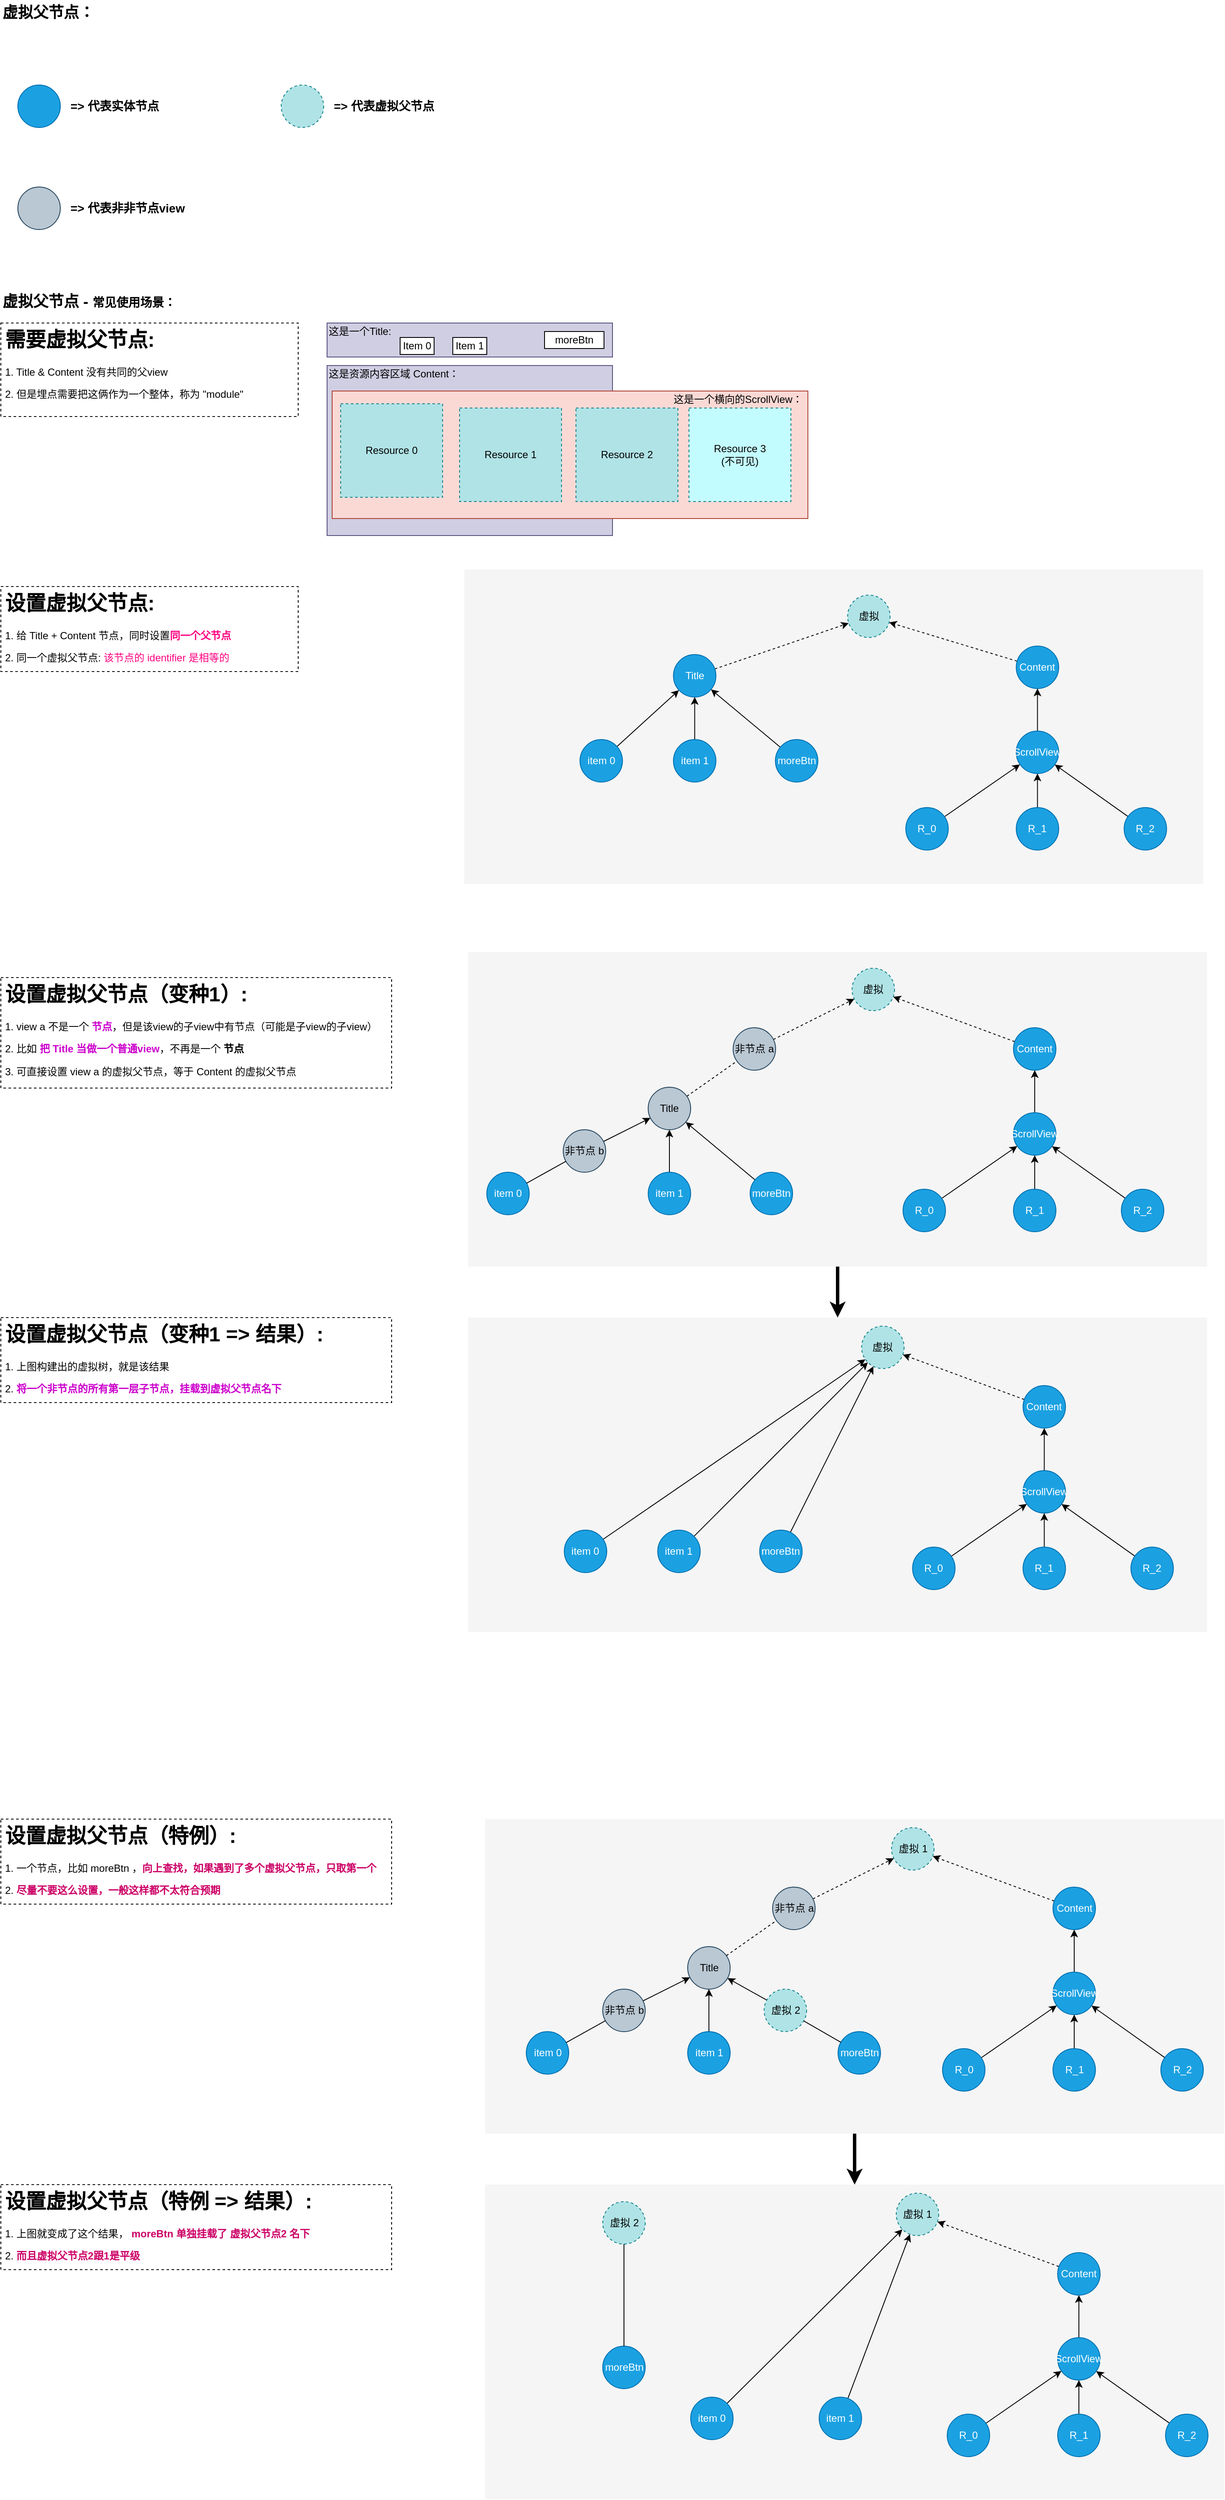 <mxfile version="15.2.9" type="github">
  <diagram id="3_sE-vV-cq98WUEVYZYl" name="Page-1">
    <mxGraphModel dx="2022" dy="1129" grid="1" gridSize="10" guides="1" tooltips="1" connect="1" arrows="1" fold="1" page="1" pageScale="1" pageWidth="827" pageHeight="1169" math="0" shadow="0">
      <root>
        <mxCell id="0" />
        <mxCell id="1" parent="0" />
        <mxCell id="PMKHWleo4ZkFc0uf_kHP-164" value="" style="rounded=0;whiteSpace=wrap;html=1;dashed=1;strokeColor=none;fillColor=#f5f5f5;fontColor=#333333;" vertex="1" parent="1">
          <mxGeometry x="575.5" y="700" width="870" height="370" as="geometry" />
        </mxCell>
        <mxCell id="PMKHWleo4ZkFc0uf_kHP-162" style="edgeStyle=none;rounded=0;orthogonalLoop=1;jettySize=auto;html=1;strokeWidth=4;" edge="1" parent="1" source="PMKHWleo4ZkFc0uf_kHP-135" target="PMKHWleo4ZkFc0uf_kHP-136">
          <mxGeometry relative="1" as="geometry" />
        </mxCell>
        <mxCell id="PMKHWleo4ZkFc0uf_kHP-135" value="" style="rounded=0;whiteSpace=wrap;html=1;dashed=1;strokeColor=none;fillColor=#f5f5f5;fontColor=#333333;" vertex="1" parent="1">
          <mxGeometry x="600" y="2170" width="870" height="370" as="geometry" />
        </mxCell>
        <mxCell id="PMKHWleo4ZkFc0uf_kHP-132" value="" style="rounded=0;whiteSpace=wrap;html=1;dashed=1;strokeColor=none;fillColor=#f5f5f5;fontColor=#333333;" vertex="1" parent="1">
          <mxGeometry x="580" y="1580" width="870" height="370" as="geometry" />
        </mxCell>
        <mxCell id="PMKHWleo4ZkFc0uf_kHP-133" style="edgeStyle=none;rounded=0;orthogonalLoop=1;jettySize=auto;html=1;strokeWidth=4;" edge="1" parent="1" source="PMKHWleo4ZkFc0uf_kHP-131" target="PMKHWleo4ZkFc0uf_kHP-132">
          <mxGeometry relative="1" as="geometry" />
        </mxCell>
        <mxCell id="PMKHWleo4ZkFc0uf_kHP-131" value="" style="rounded=0;whiteSpace=wrap;html=1;dashed=1;strokeColor=none;fillColor=#f5f5f5;fontColor=#333333;" vertex="1" parent="1">
          <mxGeometry x="580" y="1150" width="870" height="370" as="geometry" />
        </mxCell>
        <mxCell id="PMKHWleo4ZkFc0uf_kHP-1" value="&lt;b&gt;&lt;font style=&quot;font-size: 18px&quot;&gt;虚拟父节点：&lt;/font&gt;&lt;/b&gt;" style="text;html=1;strokeColor=none;fillColor=none;align=left;verticalAlign=middle;whiteSpace=wrap;rounded=0;" vertex="1" parent="1">
          <mxGeometry x="30" y="30" width="180" height="30" as="geometry" />
        </mxCell>
        <mxCell id="PMKHWleo4ZkFc0uf_kHP-2" value="" style="ellipse;whiteSpace=wrap;html=1;aspect=fixed;fillColor=#1ba1e2;strokeColor=#006EAF;fontColor=#ffffff;" vertex="1" parent="1">
          <mxGeometry x="50" y="130" width="50" height="50" as="geometry" />
        </mxCell>
        <mxCell id="PMKHWleo4ZkFc0uf_kHP-3" value="" style="ellipse;whiteSpace=wrap;html=1;aspect=fixed;fillColor=#b0e3e6;strokeColor=#0e8088;dashed=1;" vertex="1" parent="1">
          <mxGeometry x="360" y="130" width="50" height="50" as="geometry" />
        </mxCell>
        <mxCell id="PMKHWleo4ZkFc0uf_kHP-4" value="&lt;font style=&quot;font-size: 14px&quot;&gt;&lt;b&gt;=&amp;gt; 代表实体节点&lt;/b&gt;&lt;/font&gt;" style="text;html=1;strokeColor=none;fillColor=none;align=left;verticalAlign=middle;whiteSpace=wrap;rounded=0;" vertex="1" parent="1">
          <mxGeometry x="110" y="145" width="150" height="20" as="geometry" />
        </mxCell>
        <mxCell id="PMKHWleo4ZkFc0uf_kHP-5" value="&lt;font style=&quot;font-size: 14px&quot;&gt;&lt;b&gt;=&amp;gt; 代表虚拟父节点&lt;/b&gt;&lt;/font&gt;" style="text;html=1;strokeColor=none;fillColor=none;align=left;verticalAlign=middle;whiteSpace=wrap;rounded=0;" vertex="1" parent="1">
          <mxGeometry x="420" y="145" width="150" height="20" as="geometry" />
        </mxCell>
        <mxCell id="PMKHWleo4ZkFc0uf_kHP-31" style="edgeStyle=none;rounded=0;orthogonalLoop=1;jettySize=auto;html=1;dashed=1;" edge="1" parent="1" source="PMKHWleo4ZkFc0uf_kHP-6" target="PMKHWleo4ZkFc0uf_kHP-29">
          <mxGeometry relative="1" as="geometry" />
        </mxCell>
        <mxCell id="PMKHWleo4ZkFc0uf_kHP-6" value="Content" style="ellipse;whiteSpace=wrap;html=1;aspect=fixed;fillColor=#1ba1e2;strokeColor=#006EAF;fontColor=#ffffff;" vertex="1" parent="1">
          <mxGeometry x="1225.25" y="790" width="50" height="50" as="geometry" />
        </mxCell>
        <mxCell id="PMKHWleo4ZkFc0uf_kHP-8" value="&lt;b&gt;&lt;font style=&quot;font-size: 18px&quot;&gt;虚拟父节点 - &lt;/font&gt;&lt;font style=&quot;font-size: 14px&quot;&gt;常见使用场景：&lt;/font&gt;&lt;/b&gt;" style="text;html=1;strokeColor=none;fillColor=none;align=left;verticalAlign=middle;whiteSpace=wrap;rounded=0;" vertex="1" parent="1">
          <mxGeometry x="30" y="370" width="270" height="30" as="geometry" />
        </mxCell>
        <mxCell id="PMKHWleo4ZkFc0uf_kHP-9" value="" style="ellipse;whiteSpace=wrap;html=1;aspect=fixed;fillColor=#bac8d3;strokeColor=#23445d;" vertex="1" parent="1">
          <mxGeometry x="50" y="250" width="50" height="50" as="geometry" />
        </mxCell>
        <mxCell id="PMKHWleo4ZkFc0uf_kHP-10" value="&lt;font style=&quot;font-size: 14px&quot;&gt;&lt;b&gt;=&amp;gt; 代表非非节点view&lt;/b&gt;&lt;/font&gt;" style="text;html=1;strokeColor=none;fillColor=none;align=left;verticalAlign=middle;whiteSpace=wrap;rounded=0;" vertex="1" parent="1">
          <mxGeometry x="110" y="265" width="170" height="20" as="geometry" />
        </mxCell>
        <mxCell id="PMKHWleo4ZkFc0uf_kHP-30" style="rounded=0;orthogonalLoop=1;jettySize=auto;html=1;dashed=1;" edge="1" parent="1" source="PMKHWleo4ZkFc0uf_kHP-11" target="PMKHWleo4ZkFc0uf_kHP-29">
          <mxGeometry relative="1" as="geometry" />
        </mxCell>
        <mxCell id="PMKHWleo4ZkFc0uf_kHP-11" value="Title" style="ellipse;whiteSpace=wrap;html=1;aspect=fixed;fillColor=#1ba1e2;strokeColor=#006EAF;fontColor=#ffffff;" vertex="1" parent="1">
          <mxGeometry x="821.75" y="800" width="50" height="50" as="geometry" />
        </mxCell>
        <mxCell id="PMKHWleo4ZkFc0uf_kHP-12" value="" style="rounded=0;whiteSpace=wrap;html=1;fillColor=#d0cee2;strokeColor=#56517e;" vertex="1" parent="1">
          <mxGeometry x="414" y="410" width="336" height="40" as="geometry" />
        </mxCell>
        <mxCell id="PMKHWleo4ZkFc0uf_kHP-13" value="" style="rounded=0;whiteSpace=wrap;html=1;fillColor=#d0cee2;strokeColor=#56517e;" vertex="1" parent="1">
          <mxGeometry x="414" y="460" width="336" height="200" as="geometry" />
        </mxCell>
        <mxCell id="PMKHWleo4ZkFc0uf_kHP-14" value="这是资源内容区域 Content：" style="text;html=1;strokeColor=none;fillColor=none;align=left;verticalAlign=middle;whiteSpace=wrap;rounded=0;" vertex="1" parent="1">
          <mxGeometry x="414" y="460" width="186" height="20" as="geometry" />
        </mxCell>
        <mxCell id="PMKHWleo4ZkFc0uf_kHP-15" value="这是一个Title:" style="text;html=1;strokeColor=none;fillColor=none;align=left;verticalAlign=middle;whiteSpace=wrap;rounded=0;" vertex="1" parent="1">
          <mxGeometry x="414" y="410" width="86" height="20" as="geometry" />
        </mxCell>
        <mxCell id="PMKHWleo4ZkFc0uf_kHP-16" value="Item 0" style="rounded=0;whiteSpace=wrap;html=1;" vertex="1" parent="1">
          <mxGeometry x="500" y="427" width="40" height="20" as="geometry" />
        </mxCell>
        <mxCell id="PMKHWleo4ZkFc0uf_kHP-17" value="Item 1" style="rounded=0;whiteSpace=wrap;html=1;" vertex="1" parent="1">
          <mxGeometry x="562" y="427" width="40" height="20" as="geometry" />
        </mxCell>
        <mxCell id="PMKHWleo4ZkFc0uf_kHP-18" value="moreBtn" style="rounded=0;whiteSpace=wrap;html=1;" vertex="1" parent="1">
          <mxGeometry x="670" y="420" width="70" height="20" as="geometry" />
        </mxCell>
        <mxCell id="PMKHWleo4ZkFc0uf_kHP-20" value="" style="rounded=0;whiteSpace=wrap;html=1;fillColor=#fad9d5;strokeColor=#ae4132;" vertex="1" parent="1">
          <mxGeometry x="420" y="490" width="560" height="150" as="geometry" />
        </mxCell>
        <mxCell id="PMKHWleo4ZkFc0uf_kHP-21" value="这是一个横向的ScrollView：" style="text;html=1;strokeColor=none;fillColor=none;align=left;verticalAlign=middle;whiteSpace=wrap;rounded=0;" vertex="1" parent="1">
          <mxGeometry x="820" y="490" width="160" height="20" as="geometry" />
        </mxCell>
        <mxCell id="PMKHWleo4ZkFc0uf_kHP-23" value="Resource 0" style="rounded=0;whiteSpace=wrap;html=1;dashed=1;strokeColor=#0e8088;fillColor=#b0e3e6;" vertex="1" parent="1">
          <mxGeometry x="430" y="505" width="120" height="110" as="geometry" />
        </mxCell>
        <mxCell id="PMKHWleo4ZkFc0uf_kHP-24" value="Resource 1" style="rounded=0;whiteSpace=wrap;html=1;dashed=1;strokeColor=#0e8088;fillColor=#b0e3e6;" vertex="1" parent="1">
          <mxGeometry x="570" y="510" width="120" height="110" as="geometry" />
        </mxCell>
        <mxCell id="PMKHWleo4ZkFc0uf_kHP-25" value="Resource 2" style="rounded=0;whiteSpace=wrap;html=1;dashed=1;strokeColor=#0e8088;fillColor=#b0e3e6;" vertex="1" parent="1">
          <mxGeometry x="707" y="510" width="120" height="110" as="geometry" />
        </mxCell>
        <mxCell id="PMKHWleo4ZkFc0uf_kHP-26" value="Resource 3&lt;br&gt;(不可见)" style="rounded=0;whiteSpace=wrap;html=1;dashed=1;strokeColor=#0e8088;fillColor=#C3FCFF;" vertex="1" parent="1">
          <mxGeometry x="840" y="510" width="120" height="110" as="geometry" />
        </mxCell>
        <mxCell id="PMKHWleo4ZkFc0uf_kHP-28" value="&lt;h1&gt;需要虚拟父节点:&amp;nbsp;&lt;/h1&gt;&lt;p&gt;1. Title &amp;amp; Content 没有共同的父view&lt;/p&gt;&lt;p&gt;2. 但是埋点需要把这俩作为一个整体，称为 &quot;module&quot;&lt;/p&gt;" style="text;html=1;strokeColor=default;fillColor=none;spacing=5;spacingTop=-20;whiteSpace=wrap;overflow=hidden;rounded=0;dashed=1;" vertex="1" parent="1">
          <mxGeometry x="30" y="410" width="350" height="110" as="geometry" />
        </mxCell>
        <mxCell id="PMKHWleo4ZkFc0uf_kHP-29" value="虚拟" style="ellipse;whiteSpace=wrap;html=1;aspect=fixed;fillColor=#b0e3e6;strokeColor=#0e8088;dashed=1;" vertex="1" parent="1">
          <mxGeometry x="1026.75" y="730" width="50" height="50" as="geometry" />
        </mxCell>
        <mxCell id="PMKHWleo4ZkFc0uf_kHP-35" style="edgeStyle=none;rounded=0;orthogonalLoop=1;jettySize=auto;html=1;" edge="1" parent="1" source="PMKHWleo4ZkFc0uf_kHP-32" target="PMKHWleo4ZkFc0uf_kHP-11">
          <mxGeometry relative="1" as="geometry" />
        </mxCell>
        <mxCell id="PMKHWleo4ZkFc0uf_kHP-32" value="item 0" style="ellipse;whiteSpace=wrap;html=1;aspect=fixed;fillColor=#1ba1e2;strokeColor=#006EAF;fontColor=#ffffff;" vertex="1" parent="1">
          <mxGeometry x="711.75" y="900" width="50" height="50" as="geometry" />
        </mxCell>
        <mxCell id="PMKHWleo4ZkFc0uf_kHP-36" style="edgeStyle=none;rounded=0;orthogonalLoop=1;jettySize=auto;html=1;" edge="1" parent="1" source="PMKHWleo4ZkFc0uf_kHP-33" target="PMKHWleo4ZkFc0uf_kHP-11">
          <mxGeometry relative="1" as="geometry" />
        </mxCell>
        <mxCell id="PMKHWleo4ZkFc0uf_kHP-33" value="item 1" style="ellipse;whiteSpace=wrap;html=1;aspect=fixed;fillColor=#1ba1e2;strokeColor=#006EAF;fontColor=#ffffff;" vertex="1" parent="1">
          <mxGeometry x="821.75" y="900" width="50" height="50" as="geometry" />
        </mxCell>
        <mxCell id="PMKHWleo4ZkFc0uf_kHP-37" style="edgeStyle=none;rounded=0;orthogonalLoop=1;jettySize=auto;html=1;" edge="1" parent="1" source="PMKHWleo4ZkFc0uf_kHP-34" target="PMKHWleo4ZkFc0uf_kHP-11">
          <mxGeometry relative="1" as="geometry" />
        </mxCell>
        <mxCell id="PMKHWleo4ZkFc0uf_kHP-34" value="moreBtn" style="ellipse;whiteSpace=wrap;html=1;aspect=fixed;fillColor=#1ba1e2;strokeColor=#006EAF;fontColor=#ffffff;" vertex="1" parent="1">
          <mxGeometry x="941.75" y="900" width="50" height="50" as="geometry" />
        </mxCell>
        <mxCell id="PMKHWleo4ZkFc0uf_kHP-42" style="edgeStyle=none;rounded=0;orthogonalLoop=1;jettySize=auto;html=1;" edge="1" parent="1" source="PMKHWleo4ZkFc0uf_kHP-38" target="PMKHWleo4ZkFc0uf_kHP-6">
          <mxGeometry relative="1" as="geometry" />
        </mxCell>
        <mxCell id="PMKHWleo4ZkFc0uf_kHP-38" value="ScrollView" style="ellipse;whiteSpace=wrap;html=1;aspect=fixed;fillColor=#1ba1e2;strokeColor=#006EAF;fontColor=#ffffff;" vertex="1" parent="1">
          <mxGeometry x="1225.25" y="890" width="50" height="50" as="geometry" />
        </mxCell>
        <mxCell id="PMKHWleo4ZkFc0uf_kHP-43" style="edgeStyle=none;rounded=0;orthogonalLoop=1;jettySize=auto;html=1;" edge="1" parent="1" source="PMKHWleo4ZkFc0uf_kHP-39" target="PMKHWleo4ZkFc0uf_kHP-38">
          <mxGeometry relative="1" as="geometry" />
        </mxCell>
        <mxCell id="PMKHWleo4ZkFc0uf_kHP-39" value="R_0" style="ellipse;whiteSpace=wrap;html=1;aspect=fixed;fillColor=#1ba1e2;strokeColor=#006EAF;fontColor=#ffffff;" vertex="1" parent="1">
          <mxGeometry x="1095.25" y="980" width="50" height="50" as="geometry" />
        </mxCell>
        <mxCell id="PMKHWleo4ZkFc0uf_kHP-44" style="edgeStyle=none;rounded=0;orthogonalLoop=1;jettySize=auto;html=1;" edge="1" parent="1" source="PMKHWleo4ZkFc0uf_kHP-40" target="PMKHWleo4ZkFc0uf_kHP-38">
          <mxGeometry relative="1" as="geometry" />
        </mxCell>
        <mxCell id="PMKHWleo4ZkFc0uf_kHP-40" value="R_1" style="ellipse;whiteSpace=wrap;html=1;aspect=fixed;fillColor=#1ba1e2;strokeColor=#006EAF;fontColor=#ffffff;" vertex="1" parent="1">
          <mxGeometry x="1225.25" y="980" width="50" height="50" as="geometry" />
        </mxCell>
        <mxCell id="PMKHWleo4ZkFc0uf_kHP-45" style="edgeStyle=none;rounded=0;orthogonalLoop=1;jettySize=auto;html=1;" edge="1" parent="1" source="PMKHWleo4ZkFc0uf_kHP-41" target="PMKHWleo4ZkFc0uf_kHP-38">
          <mxGeometry relative="1" as="geometry" />
        </mxCell>
        <mxCell id="PMKHWleo4ZkFc0uf_kHP-41" value="R_2" style="ellipse;whiteSpace=wrap;html=1;aspect=fixed;fillColor=#1ba1e2;strokeColor=#006EAF;fontColor=#ffffff;" vertex="1" parent="1">
          <mxGeometry x="1352.25" y="980" width="50" height="50" as="geometry" />
        </mxCell>
        <mxCell id="PMKHWleo4ZkFc0uf_kHP-46" value="&lt;h1&gt;设置虚拟父节点:&amp;nbsp;&lt;/h1&gt;&lt;p&gt;1. 给 Title + Content 节点，同时设置&lt;b&gt;&lt;font color=&quot;#ff0080&quot;&gt;同一个父节点&lt;/font&gt;&lt;/b&gt;&lt;/p&gt;&lt;p&gt;2. 同一个虚拟父节点: &lt;font color=&quot;#ff0080&quot;&gt;该节点的 identifier 是相等的&lt;/font&gt;&lt;/p&gt;" style="text;html=1;strokeColor=default;fillColor=none;spacing=5;spacingTop=-20;whiteSpace=wrap;overflow=hidden;rounded=0;dashed=1;" vertex="1" parent="1">
          <mxGeometry x="30" y="720" width="350" height="100" as="geometry" />
        </mxCell>
        <mxCell id="PMKHWleo4ZkFc0uf_kHP-47" style="edgeStyle=none;rounded=0;orthogonalLoop=1;jettySize=auto;html=1;dashed=1;" edge="1" parent="1" source="PMKHWleo4ZkFc0uf_kHP-48" target="PMKHWleo4ZkFc0uf_kHP-51">
          <mxGeometry relative="1" as="geometry" />
        </mxCell>
        <mxCell id="PMKHWleo4ZkFc0uf_kHP-48" value="Content" style="ellipse;whiteSpace=wrap;html=1;aspect=fixed;fillColor=#1ba1e2;strokeColor=#006EAF;fontColor=#ffffff;" vertex="1" parent="1">
          <mxGeometry x="1222" y="1239" width="50" height="50" as="geometry" />
        </mxCell>
        <mxCell id="PMKHWleo4ZkFc0uf_kHP-49" style="rounded=0;orthogonalLoop=1;jettySize=auto;html=1;dashed=1;startArrow=none;" edge="1" parent="1" source="PMKHWleo4ZkFc0uf_kHP-66" target="PMKHWleo4ZkFc0uf_kHP-51">
          <mxGeometry relative="1" as="geometry" />
        </mxCell>
        <mxCell id="PMKHWleo4ZkFc0uf_kHP-51" value="虚拟" style="ellipse;whiteSpace=wrap;html=1;aspect=fixed;fillColor=#b0e3e6;strokeColor=#0e8088;dashed=1;" vertex="1" parent="1">
          <mxGeometry x="1032" y="1169" width="50" height="50" as="geometry" />
        </mxCell>
        <mxCell id="PMKHWleo4ZkFc0uf_kHP-52" style="edgeStyle=none;rounded=0;orthogonalLoop=1;jettySize=auto;html=1;startArrow=none;" edge="1" parent="1" source="PMKHWleo4ZkFc0uf_kHP-93" target="PMKHWleo4ZkFc0uf_kHP-69">
          <mxGeometry relative="1" as="geometry">
            <mxPoint x="798.501" y="1380.817" as="targetPoint" />
          </mxGeometry>
        </mxCell>
        <mxCell id="PMKHWleo4ZkFc0uf_kHP-53" value="item 0" style="ellipse;whiteSpace=wrap;html=1;aspect=fixed;fillColor=#1ba1e2;strokeColor=#006EAF;fontColor=#ffffff;" vertex="1" parent="1">
          <mxGeometry x="602" y="1409" width="50" height="50" as="geometry" />
        </mxCell>
        <mxCell id="PMKHWleo4ZkFc0uf_kHP-54" style="edgeStyle=none;rounded=0;orthogonalLoop=1;jettySize=auto;html=1;" edge="1" parent="1" source="PMKHWleo4ZkFc0uf_kHP-55" target="PMKHWleo4ZkFc0uf_kHP-69">
          <mxGeometry relative="1" as="geometry">
            <mxPoint x="817" y="1389" as="targetPoint" />
          </mxGeometry>
        </mxCell>
        <mxCell id="PMKHWleo4ZkFc0uf_kHP-55" value="item 1" style="ellipse;whiteSpace=wrap;html=1;aspect=fixed;fillColor=#1ba1e2;strokeColor=#006EAF;fontColor=#ffffff;" vertex="1" parent="1">
          <mxGeometry x="792" y="1409" width="50" height="50" as="geometry" />
        </mxCell>
        <mxCell id="PMKHWleo4ZkFc0uf_kHP-56" style="edgeStyle=none;rounded=0;orthogonalLoop=1;jettySize=auto;html=1;" edge="1" parent="1" source="PMKHWleo4ZkFc0uf_kHP-57" target="PMKHWleo4ZkFc0uf_kHP-69">
          <mxGeometry relative="1" as="geometry">
            <mxPoint x="836.206" y="1380.005" as="targetPoint" />
          </mxGeometry>
        </mxCell>
        <mxCell id="PMKHWleo4ZkFc0uf_kHP-57" value="moreBtn" style="ellipse;whiteSpace=wrap;html=1;aspect=fixed;fillColor=#1ba1e2;strokeColor=#006EAF;fontColor=#ffffff;" vertex="1" parent="1">
          <mxGeometry x="912" y="1409" width="50" height="50" as="geometry" />
        </mxCell>
        <mxCell id="PMKHWleo4ZkFc0uf_kHP-58" style="edgeStyle=none;rounded=0;orthogonalLoop=1;jettySize=auto;html=1;" edge="1" parent="1" source="PMKHWleo4ZkFc0uf_kHP-59" target="PMKHWleo4ZkFc0uf_kHP-48">
          <mxGeometry relative="1" as="geometry" />
        </mxCell>
        <mxCell id="PMKHWleo4ZkFc0uf_kHP-59" value="ScrollView" style="ellipse;whiteSpace=wrap;html=1;aspect=fixed;fillColor=#1ba1e2;strokeColor=#006EAF;fontColor=#ffffff;" vertex="1" parent="1">
          <mxGeometry x="1222" y="1339" width="50" height="50" as="geometry" />
        </mxCell>
        <mxCell id="PMKHWleo4ZkFc0uf_kHP-60" style="edgeStyle=none;rounded=0;orthogonalLoop=1;jettySize=auto;html=1;" edge="1" parent="1" source="PMKHWleo4ZkFc0uf_kHP-61" target="PMKHWleo4ZkFc0uf_kHP-59">
          <mxGeometry relative="1" as="geometry" />
        </mxCell>
        <mxCell id="PMKHWleo4ZkFc0uf_kHP-61" value="R_0" style="ellipse;whiteSpace=wrap;html=1;aspect=fixed;fillColor=#1ba1e2;strokeColor=#006EAF;fontColor=#ffffff;" vertex="1" parent="1">
          <mxGeometry x="1092" y="1429" width="50" height="50" as="geometry" />
        </mxCell>
        <mxCell id="PMKHWleo4ZkFc0uf_kHP-62" style="edgeStyle=none;rounded=0;orthogonalLoop=1;jettySize=auto;html=1;" edge="1" parent="1" source="PMKHWleo4ZkFc0uf_kHP-63" target="PMKHWleo4ZkFc0uf_kHP-59">
          <mxGeometry relative="1" as="geometry" />
        </mxCell>
        <mxCell id="PMKHWleo4ZkFc0uf_kHP-63" value="R_1" style="ellipse;whiteSpace=wrap;html=1;aspect=fixed;fillColor=#1ba1e2;strokeColor=#006EAF;fontColor=#ffffff;" vertex="1" parent="1">
          <mxGeometry x="1222" y="1429" width="50" height="50" as="geometry" />
        </mxCell>
        <mxCell id="PMKHWleo4ZkFc0uf_kHP-64" style="edgeStyle=none;rounded=0;orthogonalLoop=1;jettySize=auto;html=1;" edge="1" parent="1" source="PMKHWleo4ZkFc0uf_kHP-65" target="PMKHWleo4ZkFc0uf_kHP-59">
          <mxGeometry relative="1" as="geometry" />
        </mxCell>
        <mxCell id="PMKHWleo4ZkFc0uf_kHP-65" value="R_2" style="ellipse;whiteSpace=wrap;html=1;aspect=fixed;fillColor=#1ba1e2;strokeColor=#006EAF;fontColor=#ffffff;" vertex="1" parent="1">
          <mxGeometry x="1349" y="1429" width="50" height="50" as="geometry" />
        </mxCell>
        <mxCell id="PMKHWleo4ZkFc0uf_kHP-66" value="非节点 a" style="ellipse;whiteSpace=wrap;html=1;aspect=fixed;fillColor=#bac8d3;strokeColor=#23445d;" vertex="1" parent="1">
          <mxGeometry x="892" y="1239" width="50" height="50" as="geometry" />
        </mxCell>
        <mxCell id="PMKHWleo4ZkFc0uf_kHP-67" value="" style="rounded=0;orthogonalLoop=1;jettySize=auto;html=1;dashed=1;endArrow=none;startArrow=none;" edge="1" parent="1" source="PMKHWleo4ZkFc0uf_kHP-69" target="PMKHWleo4ZkFc0uf_kHP-66">
          <mxGeometry relative="1" as="geometry">
            <mxPoint x="857.691" y="1311.736" as="sourcePoint" />
            <mxPoint x="910.788" y="1289.005" as="targetPoint" />
          </mxGeometry>
        </mxCell>
        <mxCell id="PMKHWleo4ZkFc0uf_kHP-68" value="&lt;h1&gt;设置虚拟父节点（变种1）:&amp;nbsp;&lt;/h1&gt;&lt;p&gt;1. view a 不是一个 &lt;b&gt;&lt;font color=&quot;#cc00cc&quot;&gt;节点&lt;/font&gt;&lt;/b&gt;，但是该view的子view中有节点（可能是子view的子view）&lt;/p&gt;&lt;p&gt;2. 比如 &lt;b&gt;&lt;font color=&quot;#cc00cc&quot;&gt;把 Title 当做一个普通view&lt;/font&gt;&lt;/b&gt;，不再是一个 &lt;b&gt;节点&lt;/b&gt;&lt;/p&gt;&lt;p&gt;3. 可直接设置 view a 的虚拟父节点，等于 Content 的虚拟父节点&lt;/p&gt;" style="text;html=1;strokeColor=default;fillColor=none;spacing=5;spacingTop=-20;whiteSpace=wrap;overflow=hidden;rounded=0;dashed=1;" vertex="1" parent="1">
          <mxGeometry x="30" y="1180" width="460" height="130" as="geometry" />
        </mxCell>
        <mxCell id="PMKHWleo4ZkFc0uf_kHP-69" value="Title" style="ellipse;whiteSpace=wrap;html=1;aspect=fixed;fillColor=#bac8d3;strokeColor=#23445d;" vertex="1" parent="1">
          <mxGeometry x="792" y="1309" width="50" height="50" as="geometry" />
        </mxCell>
        <mxCell id="PMKHWleo4ZkFc0uf_kHP-71" style="edgeStyle=none;rounded=0;orthogonalLoop=1;jettySize=auto;html=1;dashed=1;" edge="1" parent="1" source="PMKHWleo4ZkFc0uf_kHP-72" target="PMKHWleo4ZkFc0uf_kHP-74">
          <mxGeometry relative="1" as="geometry" />
        </mxCell>
        <mxCell id="PMKHWleo4ZkFc0uf_kHP-72" value="Content" style="ellipse;whiteSpace=wrap;html=1;aspect=fixed;fillColor=#1ba1e2;strokeColor=#006EAF;fontColor=#ffffff;" vertex="1" parent="1">
          <mxGeometry x="1233.25" y="1660" width="50" height="50" as="geometry" />
        </mxCell>
        <mxCell id="PMKHWleo4ZkFc0uf_kHP-74" value="虚拟" style="ellipse;whiteSpace=wrap;html=1;aspect=fixed;fillColor=#b0e3e6;strokeColor=#0e8088;dashed=1;" vertex="1" parent="1">
          <mxGeometry x="1043.25" y="1590" width="50" height="50" as="geometry" />
        </mxCell>
        <mxCell id="PMKHWleo4ZkFc0uf_kHP-75" style="edgeStyle=none;rounded=0;orthogonalLoop=1;jettySize=auto;html=1;" edge="1" parent="1" source="PMKHWleo4ZkFc0uf_kHP-76" target="PMKHWleo4ZkFc0uf_kHP-74">
          <mxGeometry relative="1" as="geometry">
            <mxPoint x="809.751" y="1771.817" as="targetPoint" />
          </mxGeometry>
        </mxCell>
        <mxCell id="PMKHWleo4ZkFc0uf_kHP-76" value="item 0" style="ellipse;whiteSpace=wrap;html=1;aspect=fixed;fillColor=#1ba1e2;strokeColor=#006EAF;fontColor=#ffffff;" vertex="1" parent="1">
          <mxGeometry x="693.25" y="1830" width="50" height="50" as="geometry" />
        </mxCell>
        <mxCell id="PMKHWleo4ZkFc0uf_kHP-77" style="edgeStyle=none;rounded=0;orthogonalLoop=1;jettySize=auto;html=1;" edge="1" parent="1" source="PMKHWleo4ZkFc0uf_kHP-78" target="PMKHWleo4ZkFc0uf_kHP-74">
          <mxGeometry relative="1" as="geometry">
            <mxPoint x="828.25" y="1780" as="targetPoint" />
          </mxGeometry>
        </mxCell>
        <mxCell id="PMKHWleo4ZkFc0uf_kHP-78" value="item 1" style="ellipse;whiteSpace=wrap;html=1;aspect=fixed;fillColor=#1ba1e2;strokeColor=#006EAF;fontColor=#ffffff;" vertex="1" parent="1">
          <mxGeometry x="803.25" y="1830" width="50" height="50" as="geometry" />
        </mxCell>
        <mxCell id="PMKHWleo4ZkFc0uf_kHP-79" style="edgeStyle=none;rounded=0;orthogonalLoop=1;jettySize=auto;html=1;" edge="1" parent="1" source="PMKHWleo4ZkFc0uf_kHP-80" target="PMKHWleo4ZkFc0uf_kHP-74">
          <mxGeometry relative="1" as="geometry">
            <mxPoint x="847.456" y="1771.005" as="targetPoint" />
          </mxGeometry>
        </mxCell>
        <mxCell id="PMKHWleo4ZkFc0uf_kHP-80" value="moreBtn" style="ellipse;whiteSpace=wrap;html=1;aspect=fixed;fillColor=#1ba1e2;strokeColor=#006EAF;fontColor=#ffffff;" vertex="1" parent="1">
          <mxGeometry x="923.25" y="1830" width="50" height="50" as="geometry" />
        </mxCell>
        <mxCell id="PMKHWleo4ZkFc0uf_kHP-81" style="edgeStyle=none;rounded=0;orthogonalLoop=1;jettySize=auto;html=1;" edge="1" parent="1" source="PMKHWleo4ZkFc0uf_kHP-82" target="PMKHWleo4ZkFc0uf_kHP-72">
          <mxGeometry relative="1" as="geometry" />
        </mxCell>
        <mxCell id="PMKHWleo4ZkFc0uf_kHP-82" value="ScrollView" style="ellipse;whiteSpace=wrap;html=1;aspect=fixed;fillColor=#1ba1e2;strokeColor=#006EAF;fontColor=#ffffff;" vertex="1" parent="1">
          <mxGeometry x="1233.25" y="1760" width="50" height="50" as="geometry" />
        </mxCell>
        <mxCell id="PMKHWleo4ZkFc0uf_kHP-83" style="edgeStyle=none;rounded=0;orthogonalLoop=1;jettySize=auto;html=1;" edge="1" parent="1" source="PMKHWleo4ZkFc0uf_kHP-84" target="PMKHWleo4ZkFc0uf_kHP-82">
          <mxGeometry relative="1" as="geometry" />
        </mxCell>
        <mxCell id="PMKHWleo4ZkFc0uf_kHP-84" value="R_0" style="ellipse;whiteSpace=wrap;html=1;aspect=fixed;fillColor=#1ba1e2;strokeColor=#006EAF;fontColor=#ffffff;" vertex="1" parent="1">
          <mxGeometry x="1103.25" y="1850" width="50" height="50" as="geometry" />
        </mxCell>
        <mxCell id="PMKHWleo4ZkFc0uf_kHP-85" style="edgeStyle=none;rounded=0;orthogonalLoop=1;jettySize=auto;html=1;" edge="1" parent="1" source="PMKHWleo4ZkFc0uf_kHP-86" target="PMKHWleo4ZkFc0uf_kHP-82">
          <mxGeometry relative="1" as="geometry" />
        </mxCell>
        <mxCell id="PMKHWleo4ZkFc0uf_kHP-86" value="R_1" style="ellipse;whiteSpace=wrap;html=1;aspect=fixed;fillColor=#1ba1e2;strokeColor=#006EAF;fontColor=#ffffff;" vertex="1" parent="1">
          <mxGeometry x="1233.25" y="1850" width="50" height="50" as="geometry" />
        </mxCell>
        <mxCell id="PMKHWleo4ZkFc0uf_kHP-87" style="edgeStyle=none;rounded=0;orthogonalLoop=1;jettySize=auto;html=1;" edge="1" parent="1" source="PMKHWleo4ZkFc0uf_kHP-88" target="PMKHWleo4ZkFc0uf_kHP-82">
          <mxGeometry relative="1" as="geometry" />
        </mxCell>
        <mxCell id="PMKHWleo4ZkFc0uf_kHP-88" value="R_2" style="ellipse;whiteSpace=wrap;html=1;aspect=fixed;fillColor=#1ba1e2;strokeColor=#006EAF;fontColor=#ffffff;" vertex="1" parent="1">
          <mxGeometry x="1360.25" y="1850" width="50" height="50" as="geometry" />
        </mxCell>
        <mxCell id="PMKHWleo4ZkFc0uf_kHP-92" value="&lt;h1&gt;设置虚拟父节点（变种1 =&amp;gt; 结果）:&amp;nbsp;&lt;/h1&gt;&lt;p&gt;1. 上图构建出的虚拟树，就是该结果&lt;/p&gt;&lt;p&gt;2. &lt;font color=&quot;#cc00cc&quot;&gt;&lt;b&gt;将一个非节点的所有第一层子节点，挂载到虚拟父节点名下&lt;/b&gt;&lt;/font&gt;&lt;/p&gt;" style="text;html=1;strokeColor=default;fillColor=none;spacing=5;spacingTop=-20;whiteSpace=wrap;overflow=hidden;rounded=0;dashed=1;" vertex="1" parent="1">
          <mxGeometry x="30" y="1580" width="460" height="100" as="geometry" />
        </mxCell>
        <mxCell id="PMKHWleo4ZkFc0uf_kHP-93" value="非节点 b" style="ellipse;whiteSpace=wrap;html=1;aspect=fixed;fillColor=#bac8d3;strokeColor=#23445d;" vertex="1" parent="1">
          <mxGeometry x="692" y="1359" width="50" height="50" as="geometry" />
        </mxCell>
        <mxCell id="PMKHWleo4ZkFc0uf_kHP-94" value="" style="edgeStyle=none;rounded=0;orthogonalLoop=1;jettySize=auto;html=1;endArrow=none;" edge="1" parent="1" source="PMKHWleo4ZkFc0uf_kHP-53" target="PMKHWleo4ZkFc0uf_kHP-93">
          <mxGeometry relative="1" as="geometry">
            <mxPoint x="725.471" y="1417.153" as="sourcePoint" />
            <mxPoint x="798.501" y="1350.817" as="targetPoint" />
          </mxGeometry>
        </mxCell>
        <mxCell id="PMKHWleo4ZkFc0uf_kHP-104" style="edgeStyle=none;rounded=0;orthogonalLoop=1;jettySize=auto;html=1;dashed=1;" edge="1" parent="1" source="PMKHWleo4ZkFc0uf_kHP-105" target="PMKHWleo4ZkFc0uf_kHP-107">
          <mxGeometry relative="1" as="geometry" />
        </mxCell>
        <mxCell id="PMKHWleo4ZkFc0uf_kHP-105" value="Content" style="ellipse;whiteSpace=wrap;html=1;aspect=fixed;fillColor=#1ba1e2;strokeColor=#006EAF;fontColor=#ffffff;" vertex="1" parent="1">
          <mxGeometry x="1268.5" y="2250" width="50" height="50" as="geometry" />
        </mxCell>
        <mxCell id="PMKHWleo4ZkFc0uf_kHP-106" style="rounded=0;orthogonalLoop=1;jettySize=auto;html=1;dashed=1;startArrow=none;" edge="1" parent="1" source="PMKHWleo4ZkFc0uf_kHP-122" target="PMKHWleo4ZkFc0uf_kHP-107">
          <mxGeometry relative="1" as="geometry" />
        </mxCell>
        <mxCell id="PMKHWleo4ZkFc0uf_kHP-107" value="虚拟 1" style="ellipse;whiteSpace=wrap;html=1;aspect=fixed;fillColor=#b0e3e6;strokeColor=#0e8088;dashed=1;" vertex="1" parent="1">
          <mxGeometry x="1078.5" y="2180" width="50" height="50" as="geometry" />
        </mxCell>
        <mxCell id="PMKHWleo4ZkFc0uf_kHP-108" style="edgeStyle=none;rounded=0;orthogonalLoop=1;jettySize=auto;html=1;startArrow=none;" edge="1" parent="1" source="PMKHWleo4ZkFc0uf_kHP-125" target="PMKHWleo4ZkFc0uf_kHP-124">
          <mxGeometry relative="1" as="geometry">
            <mxPoint x="845.001" y="2391.817" as="targetPoint" />
          </mxGeometry>
        </mxCell>
        <mxCell id="PMKHWleo4ZkFc0uf_kHP-109" value="item 0" style="ellipse;whiteSpace=wrap;html=1;aspect=fixed;fillColor=#1ba1e2;strokeColor=#006EAF;fontColor=#ffffff;" vertex="1" parent="1">
          <mxGeometry x="648.5" y="2420" width="50" height="50" as="geometry" />
        </mxCell>
        <mxCell id="PMKHWleo4ZkFc0uf_kHP-110" style="edgeStyle=none;rounded=0;orthogonalLoop=1;jettySize=auto;html=1;" edge="1" parent="1" source="PMKHWleo4ZkFc0uf_kHP-111" target="PMKHWleo4ZkFc0uf_kHP-124">
          <mxGeometry relative="1" as="geometry">
            <mxPoint x="863.5" y="2400" as="targetPoint" />
          </mxGeometry>
        </mxCell>
        <mxCell id="PMKHWleo4ZkFc0uf_kHP-111" value="item 1" style="ellipse;whiteSpace=wrap;html=1;aspect=fixed;fillColor=#1ba1e2;strokeColor=#006EAF;fontColor=#ffffff;" vertex="1" parent="1">
          <mxGeometry x="838.5" y="2420" width="50" height="50" as="geometry" />
        </mxCell>
        <mxCell id="PMKHWleo4ZkFc0uf_kHP-112" style="edgeStyle=none;rounded=0;orthogonalLoop=1;jettySize=auto;html=1;startArrow=none;" edge="1" parent="1" source="PMKHWleo4ZkFc0uf_kHP-127" target="PMKHWleo4ZkFc0uf_kHP-124">
          <mxGeometry relative="1" as="geometry">
            <mxPoint x="882.706" y="2391.005" as="targetPoint" />
          </mxGeometry>
        </mxCell>
        <mxCell id="PMKHWleo4ZkFc0uf_kHP-113" value="moreBtn" style="ellipse;whiteSpace=wrap;html=1;aspect=fixed;fillColor=#1ba1e2;strokeColor=#006EAF;fontColor=#ffffff;" vertex="1" parent="1">
          <mxGeometry x="1015.5" y="2420" width="50" height="50" as="geometry" />
        </mxCell>
        <mxCell id="PMKHWleo4ZkFc0uf_kHP-114" style="edgeStyle=none;rounded=0;orthogonalLoop=1;jettySize=auto;html=1;" edge="1" parent="1" source="PMKHWleo4ZkFc0uf_kHP-115" target="PMKHWleo4ZkFc0uf_kHP-105">
          <mxGeometry relative="1" as="geometry" />
        </mxCell>
        <mxCell id="PMKHWleo4ZkFc0uf_kHP-115" value="ScrollView" style="ellipse;whiteSpace=wrap;html=1;aspect=fixed;fillColor=#1ba1e2;strokeColor=#006EAF;fontColor=#ffffff;" vertex="1" parent="1">
          <mxGeometry x="1268.5" y="2350" width="50" height="50" as="geometry" />
        </mxCell>
        <mxCell id="PMKHWleo4ZkFc0uf_kHP-116" style="edgeStyle=none;rounded=0;orthogonalLoop=1;jettySize=auto;html=1;" edge="1" parent="1" source="PMKHWleo4ZkFc0uf_kHP-117" target="PMKHWleo4ZkFc0uf_kHP-115">
          <mxGeometry relative="1" as="geometry" />
        </mxCell>
        <mxCell id="PMKHWleo4ZkFc0uf_kHP-117" value="R_0" style="ellipse;whiteSpace=wrap;html=1;aspect=fixed;fillColor=#1ba1e2;strokeColor=#006EAF;fontColor=#ffffff;" vertex="1" parent="1">
          <mxGeometry x="1138.5" y="2440" width="50" height="50" as="geometry" />
        </mxCell>
        <mxCell id="PMKHWleo4ZkFc0uf_kHP-118" style="edgeStyle=none;rounded=0;orthogonalLoop=1;jettySize=auto;html=1;" edge="1" parent="1" source="PMKHWleo4ZkFc0uf_kHP-119" target="PMKHWleo4ZkFc0uf_kHP-115">
          <mxGeometry relative="1" as="geometry" />
        </mxCell>
        <mxCell id="PMKHWleo4ZkFc0uf_kHP-119" value="R_1" style="ellipse;whiteSpace=wrap;html=1;aspect=fixed;fillColor=#1ba1e2;strokeColor=#006EAF;fontColor=#ffffff;" vertex="1" parent="1">
          <mxGeometry x="1268.5" y="2440" width="50" height="50" as="geometry" />
        </mxCell>
        <mxCell id="PMKHWleo4ZkFc0uf_kHP-120" style="edgeStyle=none;rounded=0;orthogonalLoop=1;jettySize=auto;html=1;" edge="1" parent="1" source="PMKHWleo4ZkFc0uf_kHP-121" target="PMKHWleo4ZkFc0uf_kHP-115">
          <mxGeometry relative="1" as="geometry" />
        </mxCell>
        <mxCell id="PMKHWleo4ZkFc0uf_kHP-121" value="R_2" style="ellipse;whiteSpace=wrap;html=1;aspect=fixed;fillColor=#1ba1e2;strokeColor=#006EAF;fontColor=#ffffff;" vertex="1" parent="1">
          <mxGeometry x="1395.5" y="2440" width="50" height="50" as="geometry" />
        </mxCell>
        <mxCell id="PMKHWleo4ZkFc0uf_kHP-122" value="非节点 a" style="ellipse;whiteSpace=wrap;html=1;aspect=fixed;fillColor=#bac8d3;strokeColor=#23445d;" vertex="1" parent="1">
          <mxGeometry x="938.5" y="2250" width="50" height="50" as="geometry" />
        </mxCell>
        <mxCell id="PMKHWleo4ZkFc0uf_kHP-123" value="" style="rounded=0;orthogonalLoop=1;jettySize=auto;html=1;dashed=1;endArrow=none;startArrow=none;" edge="1" parent="1" source="PMKHWleo4ZkFc0uf_kHP-124" target="PMKHWleo4ZkFc0uf_kHP-122">
          <mxGeometry relative="1" as="geometry">
            <mxPoint x="904.191" y="2322.736" as="sourcePoint" />
            <mxPoint x="957.288" y="2300.005" as="targetPoint" />
          </mxGeometry>
        </mxCell>
        <mxCell id="PMKHWleo4ZkFc0uf_kHP-124" value="Title" style="ellipse;whiteSpace=wrap;html=1;aspect=fixed;fillColor=#bac8d3;strokeColor=#23445d;" vertex="1" parent="1">
          <mxGeometry x="838.5" y="2320" width="50" height="50" as="geometry" />
        </mxCell>
        <mxCell id="PMKHWleo4ZkFc0uf_kHP-125" value="非节点 b" style="ellipse;whiteSpace=wrap;html=1;aspect=fixed;fillColor=#bac8d3;strokeColor=#23445d;" vertex="1" parent="1">
          <mxGeometry x="738.5" y="2370" width="50" height="50" as="geometry" />
        </mxCell>
        <mxCell id="PMKHWleo4ZkFc0uf_kHP-126" value="" style="edgeStyle=none;rounded=0;orthogonalLoop=1;jettySize=auto;html=1;endArrow=none;" edge="1" parent="1" source="PMKHWleo4ZkFc0uf_kHP-109" target="PMKHWleo4ZkFc0uf_kHP-125">
          <mxGeometry relative="1" as="geometry">
            <mxPoint x="771.971" y="2428.153" as="sourcePoint" />
            <mxPoint x="845.001" y="2361.817" as="targetPoint" />
          </mxGeometry>
        </mxCell>
        <mxCell id="PMKHWleo4ZkFc0uf_kHP-127" value="虚拟 2" style="ellipse;whiteSpace=wrap;html=1;aspect=fixed;fillColor=#b0e3e6;strokeColor=#0e8088;dashed=1;" vertex="1" parent="1">
          <mxGeometry x="928.5" y="2370" width="50" height="50" as="geometry" />
        </mxCell>
        <mxCell id="PMKHWleo4ZkFc0uf_kHP-129" value="" style="edgeStyle=none;rounded=0;orthogonalLoop=1;jettySize=auto;html=1;endArrow=none;" edge="1" parent="1" source="PMKHWleo4ZkFc0uf_kHP-113" target="PMKHWleo4ZkFc0uf_kHP-127">
          <mxGeometry relative="1" as="geometry">
            <mxPoint x="885.266" y="2357.297" as="targetPoint" />
            <mxPoint x="1018.699" y="2432.764" as="sourcePoint" />
          </mxGeometry>
        </mxCell>
        <mxCell id="PMKHWleo4ZkFc0uf_kHP-130" value="&lt;h1&gt;设置虚拟父节点（特例）:&amp;nbsp;&lt;/h1&gt;&lt;p&gt;1. 一个节点，比如 moreBtn ，&lt;font color=&quot;#cc0066&quot;&gt;&lt;b&gt;向上查找，如果遇到了多个虚拟父节点，只取第一个&lt;/b&gt;&lt;/font&gt;&lt;/p&gt;&lt;p&gt;2. &lt;b&gt;&lt;font color=&quot;#cc0066&quot;&gt;尽量不要这么设置，一般这样都不太符合预期&lt;/font&gt;&lt;/b&gt;&lt;/p&gt;" style="text;html=1;strokeColor=default;fillColor=none;spacing=5;spacingTop=-20;whiteSpace=wrap;overflow=hidden;rounded=0;dashed=1;" vertex="1" parent="1">
          <mxGeometry x="30" y="2170" width="460" height="100" as="geometry" />
        </mxCell>
        <mxCell id="PMKHWleo4ZkFc0uf_kHP-136" value="" style="rounded=0;whiteSpace=wrap;html=1;dashed=1;strokeColor=none;fillColor=#f5f5f5;fontColor=#333333;" vertex="1" parent="1">
          <mxGeometry x="600" y="2600" width="870" height="370" as="geometry" />
        </mxCell>
        <mxCell id="PMKHWleo4ZkFc0uf_kHP-137" style="edgeStyle=none;rounded=0;orthogonalLoop=1;jettySize=auto;html=1;dashed=1;" edge="1" parent="1" source="PMKHWleo4ZkFc0uf_kHP-138" target="PMKHWleo4ZkFc0uf_kHP-140">
          <mxGeometry relative="1" as="geometry" />
        </mxCell>
        <mxCell id="PMKHWleo4ZkFc0uf_kHP-138" value="Content" style="ellipse;whiteSpace=wrap;html=1;aspect=fixed;fillColor=#1ba1e2;strokeColor=#006EAF;fontColor=#ffffff;" vertex="1" parent="1">
          <mxGeometry x="1274" y="2680" width="50" height="50" as="geometry" />
        </mxCell>
        <mxCell id="PMKHWleo4ZkFc0uf_kHP-140" value="虚拟 1" style="ellipse;whiteSpace=wrap;html=1;aspect=fixed;fillColor=#b0e3e6;strokeColor=#0e8088;dashed=1;" vertex="1" parent="1">
          <mxGeometry x="1084" y="2610" width="50" height="50" as="geometry" />
        </mxCell>
        <mxCell id="PMKHWleo4ZkFc0uf_kHP-141" style="edgeStyle=none;rounded=0;orthogonalLoop=1;jettySize=auto;html=1;startArrow=none;" edge="1" parent="1" source="PMKHWleo4ZkFc0uf_kHP-142" target="PMKHWleo4ZkFc0uf_kHP-140">
          <mxGeometry relative="1" as="geometry">
            <mxPoint x="846.639" y="2786.18" as="targetPoint" />
            <mxPoint x="791.419" y="2813.936" as="sourcePoint" />
          </mxGeometry>
        </mxCell>
        <mxCell id="PMKHWleo4ZkFc0uf_kHP-142" value="item 0" style="ellipse;whiteSpace=wrap;html=1;aspect=fixed;fillColor=#1ba1e2;strokeColor=#006EAF;fontColor=#ffffff;" vertex="1" parent="1">
          <mxGeometry x="842" y="2850" width="50" height="50" as="geometry" />
        </mxCell>
        <mxCell id="PMKHWleo4ZkFc0uf_kHP-143" style="edgeStyle=none;rounded=0;orthogonalLoop=1;jettySize=auto;html=1;" edge="1" parent="1" source="PMKHWleo4ZkFc0uf_kHP-144" target="PMKHWleo4ZkFc0uf_kHP-140">
          <mxGeometry relative="1" as="geometry">
            <mxPoint x="869" y="2800" as="targetPoint" />
          </mxGeometry>
        </mxCell>
        <mxCell id="PMKHWleo4ZkFc0uf_kHP-144" value="item 1" style="ellipse;whiteSpace=wrap;html=1;aspect=fixed;fillColor=#1ba1e2;strokeColor=#006EAF;fontColor=#ffffff;" vertex="1" parent="1">
          <mxGeometry x="993.25" y="2850" width="50" height="50" as="geometry" />
        </mxCell>
        <mxCell id="PMKHWleo4ZkFc0uf_kHP-146" value="moreBtn" style="ellipse;whiteSpace=wrap;html=1;aspect=fixed;fillColor=#1ba1e2;strokeColor=#006EAF;fontColor=#ffffff;" vertex="1" parent="1">
          <mxGeometry x="738.5" y="2790" width="50" height="50" as="geometry" />
        </mxCell>
        <mxCell id="PMKHWleo4ZkFc0uf_kHP-147" style="edgeStyle=none;rounded=0;orthogonalLoop=1;jettySize=auto;html=1;" edge="1" parent="1" source="PMKHWleo4ZkFc0uf_kHP-148" target="PMKHWleo4ZkFc0uf_kHP-138">
          <mxGeometry relative="1" as="geometry" />
        </mxCell>
        <mxCell id="PMKHWleo4ZkFc0uf_kHP-148" value="ScrollView" style="ellipse;whiteSpace=wrap;html=1;aspect=fixed;fillColor=#1ba1e2;strokeColor=#006EAF;fontColor=#ffffff;" vertex="1" parent="1">
          <mxGeometry x="1274" y="2780" width="50" height="50" as="geometry" />
        </mxCell>
        <mxCell id="PMKHWleo4ZkFc0uf_kHP-149" style="edgeStyle=none;rounded=0;orthogonalLoop=1;jettySize=auto;html=1;" edge="1" parent="1" source="PMKHWleo4ZkFc0uf_kHP-150" target="PMKHWleo4ZkFc0uf_kHP-148">
          <mxGeometry relative="1" as="geometry" />
        </mxCell>
        <mxCell id="PMKHWleo4ZkFc0uf_kHP-150" value="R_0" style="ellipse;whiteSpace=wrap;html=1;aspect=fixed;fillColor=#1ba1e2;strokeColor=#006EAF;fontColor=#ffffff;" vertex="1" parent="1">
          <mxGeometry x="1144" y="2870" width="50" height="50" as="geometry" />
        </mxCell>
        <mxCell id="PMKHWleo4ZkFc0uf_kHP-151" style="edgeStyle=none;rounded=0;orthogonalLoop=1;jettySize=auto;html=1;" edge="1" parent="1" source="PMKHWleo4ZkFc0uf_kHP-152" target="PMKHWleo4ZkFc0uf_kHP-148">
          <mxGeometry relative="1" as="geometry" />
        </mxCell>
        <mxCell id="PMKHWleo4ZkFc0uf_kHP-152" value="R_1" style="ellipse;whiteSpace=wrap;html=1;aspect=fixed;fillColor=#1ba1e2;strokeColor=#006EAF;fontColor=#ffffff;" vertex="1" parent="1">
          <mxGeometry x="1274" y="2870" width="50" height="50" as="geometry" />
        </mxCell>
        <mxCell id="PMKHWleo4ZkFc0uf_kHP-153" style="edgeStyle=none;rounded=0;orthogonalLoop=1;jettySize=auto;html=1;" edge="1" parent="1" source="PMKHWleo4ZkFc0uf_kHP-154" target="PMKHWleo4ZkFc0uf_kHP-148">
          <mxGeometry relative="1" as="geometry" />
        </mxCell>
        <mxCell id="PMKHWleo4ZkFc0uf_kHP-154" value="R_2" style="ellipse;whiteSpace=wrap;html=1;aspect=fixed;fillColor=#1ba1e2;strokeColor=#006EAF;fontColor=#ffffff;" vertex="1" parent="1">
          <mxGeometry x="1401" y="2870" width="50" height="50" as="geometry" />
        </mxCell>
        <mxCell id="PMKHWleo4ZkFc0uf_kHP-160" value="虚拟 2" style="ellipse;whiteSpace=wrap;html=1;aspect=fixed;fillColor=#b0e3e6;strokeColor=#0e8088;dashed=1;" vertex="1" parent="1">
          <mxGeometry x="738.5" y="2620" width="50" height="50" as="geometry" />
        </mxCell>
        <mxCell id="PMKHWleo4ZkFc0uf_kHP-161" value="" style="edgeStyle=none;rounded=0;orthogonalLoop=1;jettySize=auto;html=1;endArrow=none;" edge="1" parent="1" source="PMKHWleo4ZkFc0uf_kHP-146" target="PMKHWleo4ZkFc0uf_kHP-160">
          <mxGeometry relative="1" as="geometry">
            <mxPoint x="890.766" y="2787.297" as="targetPoint" />
            <mxPoint x="1024.199" y="2862.764" as="sourcePoint" />
          </mxGeometry>
        </mxCell>
        <mxCell id="PMKHWleo4ZkFc0uf_kHP-163" value="&lt;h1&gt;设置虚拟父节点（特例 =&amp;gt; 结果）:&amp;nbsp;&lt;/h1&gt;&lt;p&gt;1. 上图就变成了这个结果， &lt;b&gt;&lt;font color=&quot;#cc0066&quot;&gt;moreBtn 单独挂载了 虚拟父节点2 名下&lt;/font&gt;&lt;/b&gt;&lt;/p&gt;&lt;p&gt;2. &lt;font color=&quot;#cc0066&quot;&gt;&lt;b&gt;而且虚拟父节点2跟1是平级&lt;/b&gt;&lt;/font&gt;&lt;/p&gt;" style="text;html=1;strokeColor=default;fillColor=none;spacing=5;spacingTop=-20;whiteSpace=wrap;overflow=hidden;rounded=0;dashed=1;" vertex="1" parent="1">
          <mxGeometry x="30" y="2600" width="460" height="100" as="geometry" />
        </mxCell>
      </root>
    </mxGraphModel>
  </diagram>
</mxfile>
